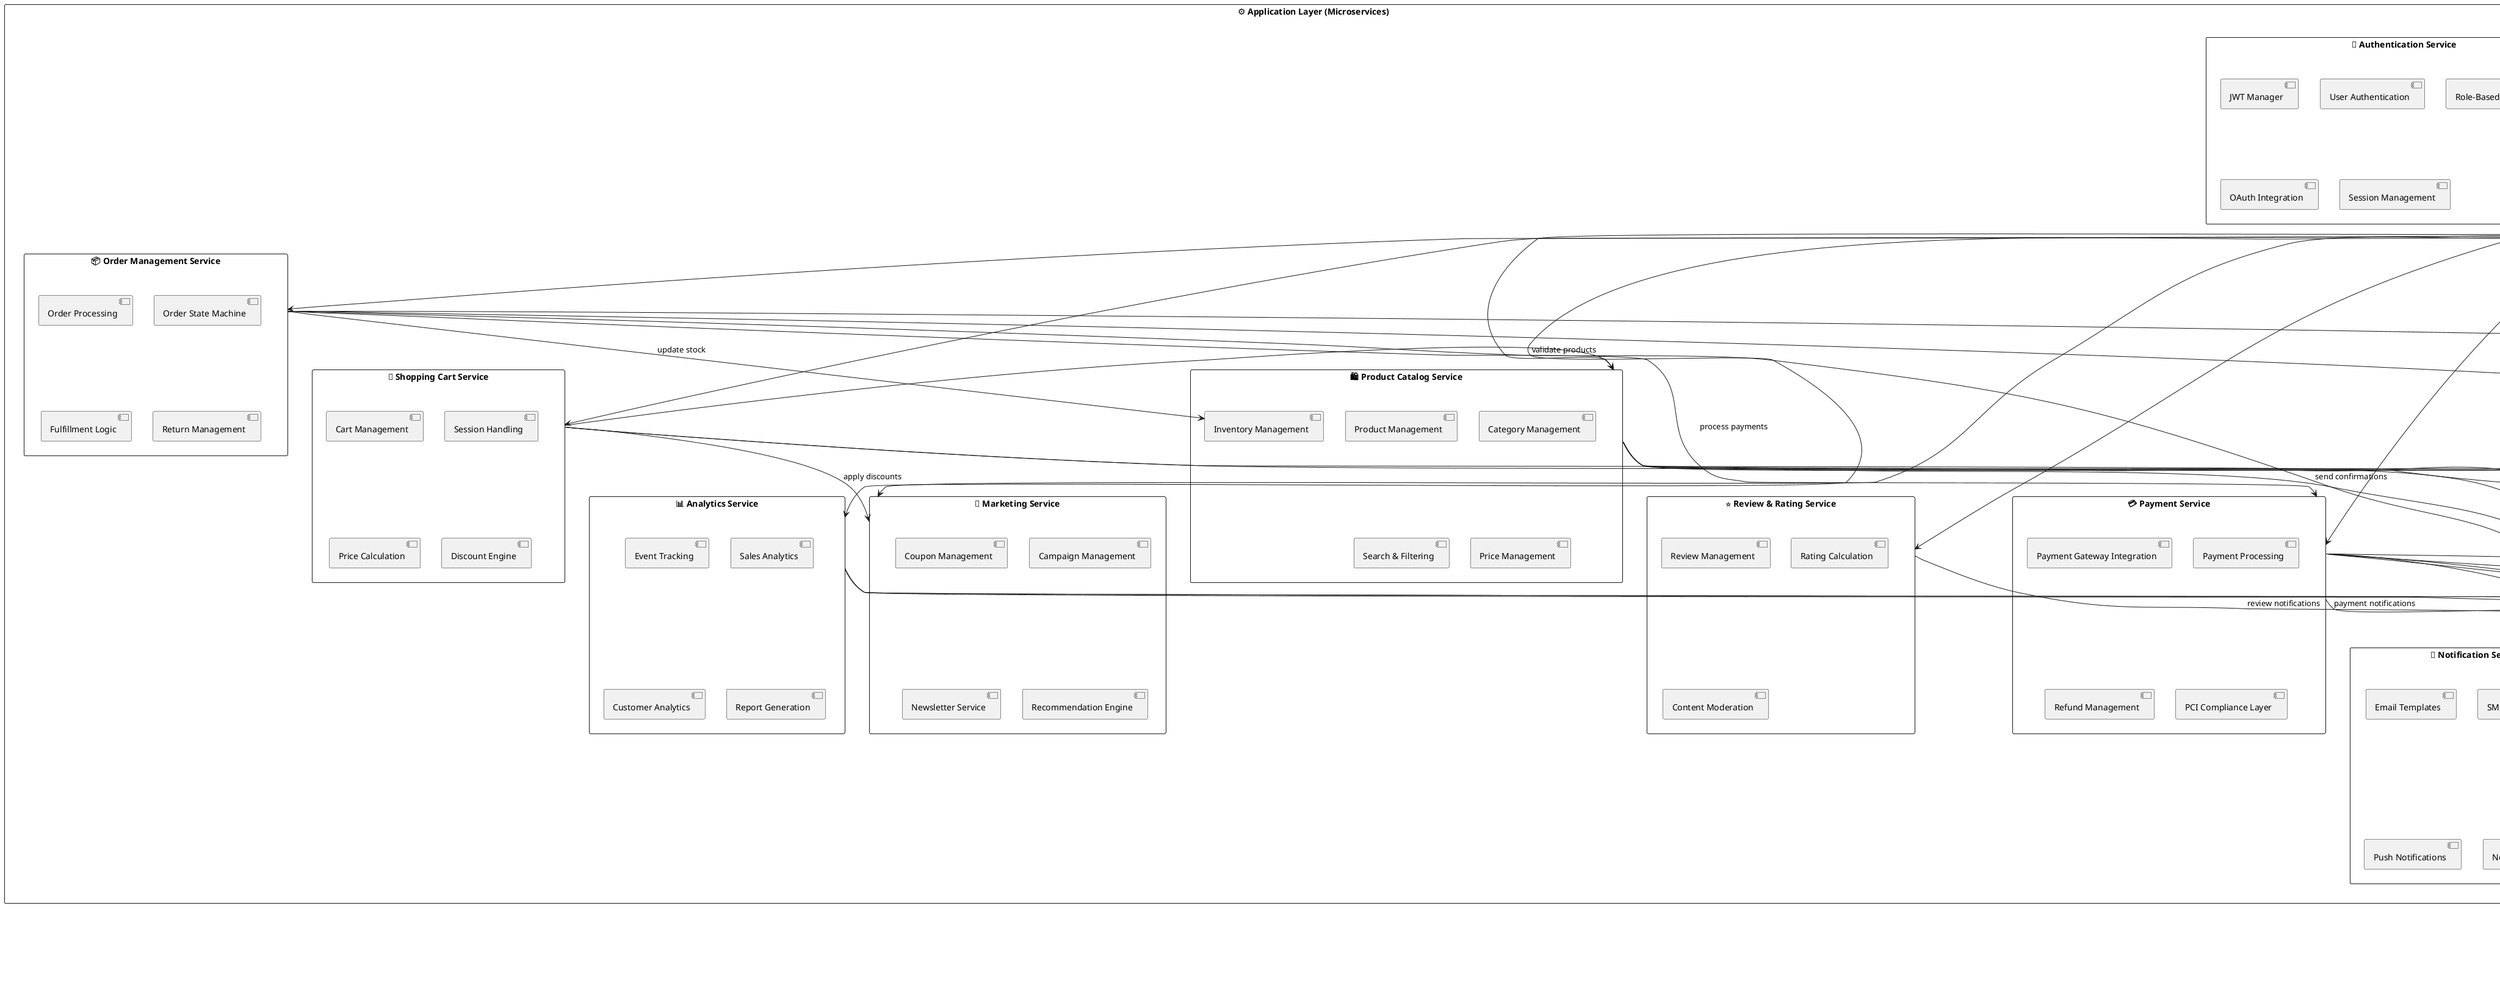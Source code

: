 @startuml System_Architecture_Ecommerce

!define RECTANGLE rectangle
!define COMPONENT component
!define DATABASE database
!define CLOUD cloud
!define INTERFACE interface

' ===== COMENTARIO DESCRIPTIVO =====
' Sistema E-commerce - Arquitectura del Sistema
' Diseño de arquitectura escalable para pequeños comercios con:
' - Arquitectura de microservicios modular
' - Separación clara de responsabilidades
' - Integración con servicios externos (pagos, email, storage)
' - Optimización para performance y escalabilidad
' - Seguridad y compliance (PCI DSS)
' - Monitoreo y observabilidad completa
' - Soporte para múltiples canales de venta
' - Cache distribuido y CDN
' - Auto-scaling y alta disponibilidad

' ===== PRESENTATION LAYER =====
RECTANGLE "🌐 Presentation Layer" as PresentationLayer {
  COMPONENT "React Web App\n(Customer Frontend)" as WebApp
  COMPONENT "Admin Dashboard\n(React/Vue)" as AdminDashboard
  COMPONENT "Mobile App\n(React Native/PWA)" as MobileApp
  COMPONENT "REST API Gateway\n(Express.js)" as APIGateway
}

' ===== CDN & LOAD BALANCING =====
CLOUD "☁️ CDN & Load Balancing" as CDNLayer {
  COMPONENT "CloudFlare CDN" as CDN
  COMPONENT "Load Balancer\n(Nginx/HAProxy)" as LoadBalancer
  COMPONENT "SSL Termination" as SSL
  COMPONENT "DDoS Protection" as DDoSProtection
}

' ===== APPLICATION LAYER =====
RECTANGLE "⚙️ Application Layer (Microservices)" as ApplicationLayer {
  
  RECTANGLE "🔐 Authentication Service" as AuthService {
    COMPONENT "JWT Manager" as JWT
    COMPONENT "User Authentication" as UserAuth
    COMPONENT "Role-Based Access Control" as RBAC
    COMPONENT "OAuth Integration" as OAuth
    COMPONENT "Session Management" as SessionMgmt
  }
  
  RECTANGLE "🛍️ Product Catalog Service" as ProductService {
    COMPONENT "Product Management" as ProductMgmt
    COMPONENT "Category Management" as CategoryMgmt
    COMPONENT "Search & Filtering" as SearchEngine
    COMPONENT "Inventory Management" as InventoryMgmt
    COMPONENT "Price Management" as PriceMgmt
  }
  
  RECTANGLE "🛒 Shopping Cart Service" as CartService {
    COMPONENT "Cart Management" as CartMgmt
    COMPONENT "Session Handling" as CartSession
    COMPONENT "Price Calculation" as PriceCalc
    COMPONENT "Discount Engine" as DiscountEngine
  }
  
  RECTANGLE "📦 Order Management Service" as OrderService {
    COMPONENT "Order Processing" as OrderProcessing
    COMPONENT "Order State Machine" as OrderStateMachine
    COMPONENT "Fulfillment Logic" as Fulfillment
    COMPONENT "Return Management" as ReturnMgmt
  }
  
  RECTANGLE "💳 Payment Service" as PaymentService {
    COMPONENT "Payment Gateway Integration" as PaymentGateway
    COMPONENT "Payment Processing" as PaymentProcessing
    COMPONENT "Refund Management" as RefundMgmt
    COMPONENT "PCI Compliance Layer" as PCICompliance
  }
  
  RECTANGLE "📧 Notification Service" as NotificationService {
    COMPONENT "Email Templates" as EmailTemplates
    COMPONENT "SMS Notifications" as SMSNotif
    COMPONENT "Push Notifications" as PushNotif
    COMPONENT "Notification Queue" as NotifQueue
  }
  
  RECTANGLE "⭐ Review & Rating Service" as ReviewService {
    COMPONENT "Review Management" as ReviewMgmt
    COMPONENT "Rating Calculation" as RatingCalc
    COMPONENT "Content Moderation" as ContentMod
  }
  
  RECTANGLE "🎯 Marketing Service" as MarketingService {
    COMPONENT "Coupon Management" as CouponMgmt
    COMPONENT "Campaign Management" as CampaignMgmt
    COMPONENT "Newsletter Service" as NewsletterSvc
    COMPONENT "Recommendation Engine" as RecommendationEngine
  }
  
  RECTANGLE "📊 Analytics Service" as AnalyticsService {
    COMPONENT "Event Tracking" as EventTracking
    COMPONENT "Sales Analytics" as SalesAnalytics
    COMPONENT "Customer Analytics" as CustomerAnalytics
    COMPONENT "Report Generation" as ReportGen
  }
}

' ===== DATA LAYER =====
RECTANGLE "💾 Data Layer" as DataLayer {
  
  RECTANGLE "Primary Databases" as PrimaryDB {
    DATABASE "PostgreSQL\n(Users, Products, Orders)" as PostgreSQL
    DATABASE "Redis\n(Cache, Sessions, Cart)" as Redis
    DATABASE "MongoDB\n(Analytics, Logs)" as MongoDB
  }
  
  RECTANGLE "Search & Analytics" as SearchDB {
    DATABASE "Elasticsearch\n(Product Search)" as Elasticsearch
    DATABASE "InfluxDB\n(Time Series Metrics)" as InfluxDB
  }
}

' ===== EXTERNAL SERVICES =====
RECTANGLE "🔌 External Services" as ExternalServices {
  
  RECTANGLE "Payment Gateways" as PaymentGateways {
    CLOUD "Stripe API" as Stripe
    CLOUD "PayPal API" as PayPal
    CLOUD "Square API" as Square
  }
  
  RECTANGLE "Communication Services" as CommServices {
    CLOUD "SendGrid\n(Email)" as SendGrid
    CLOUD "Twilio\n(SMS)" as Twilio
    CLOUD "Firebase\n(Push Notifications)" as Firebase
  }
  
  RECTANGLE "Storage & CDN" as StorageServices {
    CLOUD "AWS S3\n(File Storage)" as S3
    CLOUD "CloudFront\n(Image CDN)" as CloudFront
    CLOUD "ImageKit\n(Image Optimization)" as ImageKit
  }
  
  RECTANGLE "Shipping & Logistics" as ShippingServices {
    CLOUD "FedEx API" as FedEx
    CLOUD "UPS API" as UPS
    CLOUD "DHL API" as DHL
    CLOUD "Local Courier APIs" as LocalCourier
  }
  
  RECTANGLE "Social & Auth" as SocialServices {
    CLOUD "Google OAuth" as GoogleOAuth
    CLOUD "Facebook OAuth" as FacebookOAuth
    CLOUD "Apple Sign-In" as AppleSignIn
  }
}

' ===== INFRASTRUCTURE LAYER =====
RECTANGLE "🛠️ Infrastructure Layer" as InfrastructureLayer {
  
  RECTANGLE "Message Queue System" as MessageQueue {
    COMPONENT "RabbitMQ\n(Order Processing)" as RabbitMQ
    COMPONENT "Apache Kafka\n(Event Streaming)" as Kafka
    COMPONENT "Bull Queue\n(Job Processing)" as BullQueue
  }
  
  RECTANGLE "Caching Strategy" as CacheStrategy {
    COMPONENT "Application Cache\n(Node.js Memory)" as AppCache
    COMPONENT "Distributed Cache\n(Redis Cluster)" as DistributedCache
    COMPONENT "CDN Edge Cache" as EdgeCache
  }
  
  RECTANGLE "File Processing" as FileProcessing {
    COMPONENT "Image Resizing" as ImageResize
    COMPONENT "PDF Generation" as PDFGen
    COMPONENT "CSV Processing" as CSVProcessor
    COMPONENT "Backup Service" as BackupSvc
  }
}

' ===== MONITORING & SECURITY =====
RECTANGLE "🔍 Monitoring & Security" as MonitoringSecurity {
  
  RECTANGLE "Security Layer" as SecurityLayer {
    COMPONENT "WAF\n(Web Application Firewall)" as WAF
    COMPONENT "Rate Limiting" as RateLimit
    COMPONENT "Input Sanitization" as InputSanitization
    COMPONENT "OWASP Security" as OWASPSecurity
  }
  
  RECTANGLE "Monitoring & Observability" as MonitoringTools {
    COMPONENT "Application Monitoring\n(New Relic/DataDog)" as APM
    COMPONENT "Log Aggregation\n(ELK Stack)" as LogAggregation
    COMPONENT "Error Tracking\n(Sentry)" as ErrorTracking
    COMPONENT "Uptime Monitoring" as UptimeMonitoring
  }
  
  RECTANGLE "DevOps & Deployment" as DevOps {
    COMPONENT "CI/CD Pipeline\n(GitHub Actions)" as CICD
    COMPONENT "Docker Containers" as Docker
    COMPONENT "Kubernetes Orchestration" as Kubernetes
    COMPONENT "Infrastructure as Code\n(Terraform)" as IaC
  }
}

' ===== CONNECTIONS =====

' Presentation to CDN
WebApp --> CDN
AdminDashboard --> CDN
MobileApp --> CDN

' CDN to Load Balancer
CDN --> LoadBalancer
LoadBalancer --> APIGateway

' API Gateway to Services
APIGateway --> AuthService
APIGateway --> ProductService
APIGateway --> CartService
APIGateway --> OrderService
APIGateway --> PaymentService
APIGateway --> NotificationService
APIGateway --> ReviewService
APIGateway --> MarketingService
APIGateway --> AnalyticsService

' Service Interconnections
OrderService --> PaymentService : "process payments"
OrderService --> NotificationService : "send confirmations"
OrderService --> InventoryMgmt : "update stock"
CartService --> ProductService : "validate products"
CartService --> MarketingService : "apply discounts"
PaymentService --> NotificationService : "payment notifications"
ReviewService --> NotificationService : "review notifications"

' Services to Databases
AuthService --> PostgreSQL
AuthService --> Redis
ProductService --> PostgreSQL
ProductService --> Elasticsearch
CartService --> Redis
OrderService --> PostgreSQL
PaymentService --> PostgreSQL
AnalyticsService --> MongoDB
AnalyticsService --> InfluxDB

' External Service Connections
PaymentService --> Stripe
PaymentService --> PayPal
PaymentService --> Square
NotificationService --> SendGrid
NotificationService --> Twilio
NotificationService --> Firebase
AuthService --> GoogleOAuth
AuthService --> FacebookOAuth
ProductService --> S3
ProductService --> ImageKit

' Infrastructure Connections
OrderService --> RabbitMQ
NotificationService --> RabbitMQ
AnalyticsService --> Kafka
ProductService --> EdgeCache
CartService --> DistributedCache

' Monitoring Connections
APIGateway --> APM
AuthService --> LogAggregation
PaymentService --> ErrorTracking
LoadBalancer --> UptimeMonitoring

@enduml